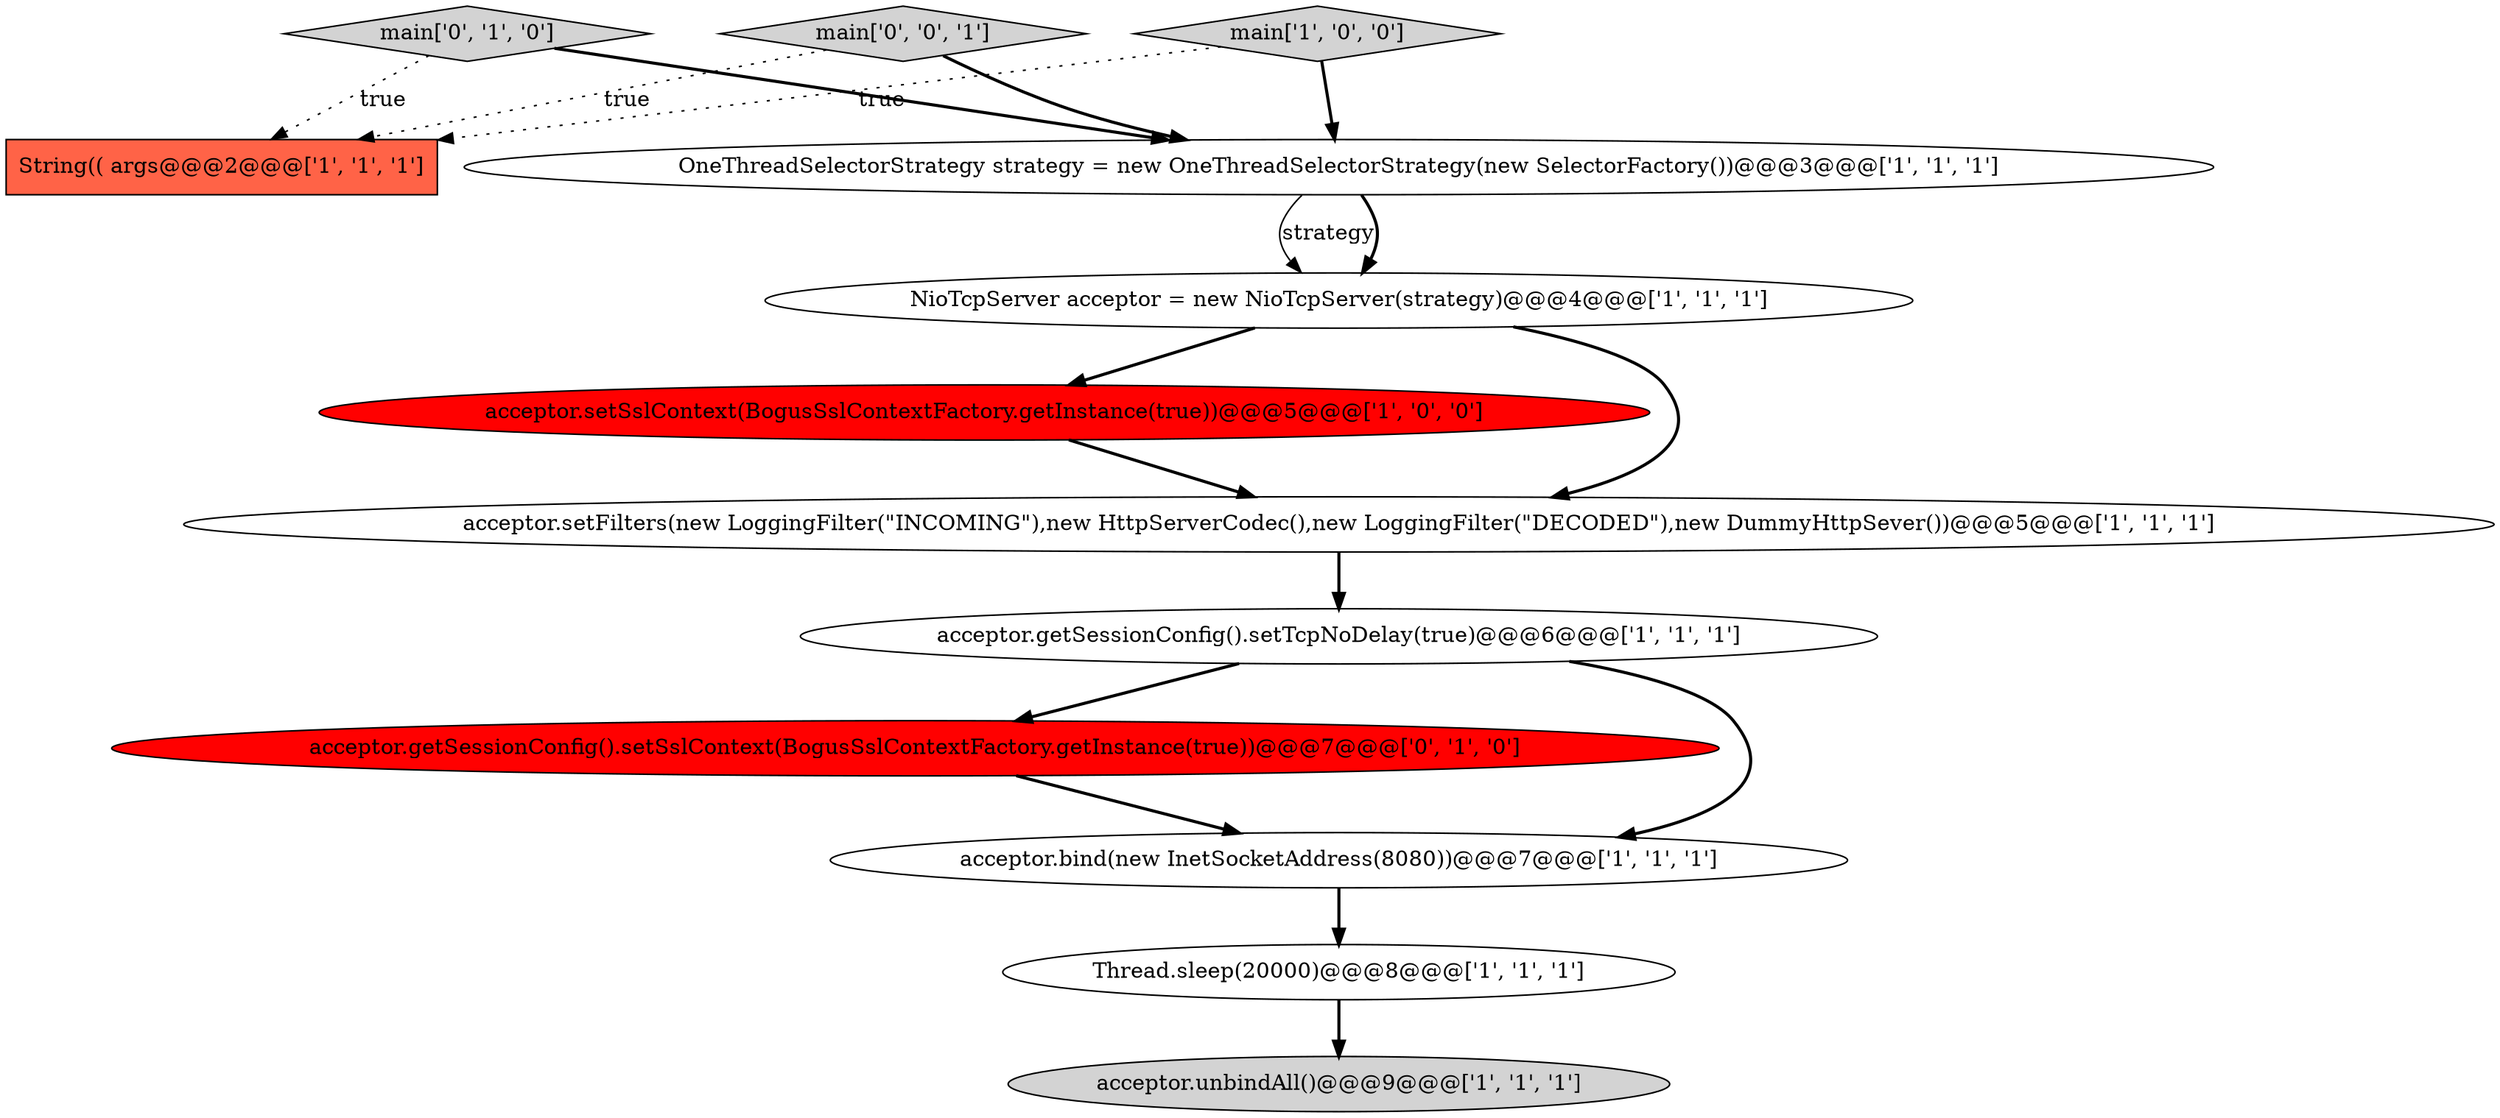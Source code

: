 digraph {
6 [style = filled, label = "OneThreadSelectorStrategy strategy = new OneThreadSelectorStrategy(new SelectorFactory())@@@3@@@['1', '1', '1']", fillcolor = white, shape = ellipse image = "AAA0AAABBB1BBB"];
1 [style = filled, label = "String(( args@@@2@@@['1', '1', '1']", fillcolor = tomato, shape = box image = "AAA0AAABBB1BBB"];
10 [style = filled, label = "acceptor.getSessionConfig().setSslContext(BogusSslContextFactory.getInstance(true))@@@7@@@['0', '1', '0']", fillcolor = red, shape = ellipse image = "AAA1AAABBB2BBB"];
3 [style = filled, label = "acceptor.bind(new InetSocketAddress(8080))@@@7@@@['1', '1', '1']", fillcolor = white, shape = ellipse image = "AAA0AAABBB1BBB"];
8 [style = filled, label = "acceptor.setFilters(new LoggingFilter(\"INCOMING\"),new HttpServerCodec(),new LoggingFilter(\"DECODED\"),new DummyHttpSever())@@@5@@@['1', '1', '1']", fillcolor = white, shape = ellipse image = "AAA0AAABBB1BBB"];
9 [style = filled, label = "Thread.sleep(20000)@@@8@@@['1', '1', '1']", fillcolor = white, shape = ellipse image = "AAA0AAABBB1BBB"];
5 [style = filled, label = "acceptor.getSessionConfig().setTcpNoDelay(true)@@@6@@@['1', '1', '1']", fillcolor = white, shape = ellipse image = "AAA0AAABBB1BBB"];
0 [style = filled, label = "acceptor.unbindAll()@@@9@@@['1', '1', '1']", fillcolor = lightgray, shape = ellipse image = "AAA0AAABBB1BBB"];
7 [style = filled, label = "acceptor.setSslContext(BogusSslContextFactory.getInstance(true))@@@5@@@['1', '0', '0']", fillcolor = red, shape = ellipse image = "AAA1AAABBB1BBB"];
11 [style = filled, label = "main['0', '1', '0']", fillcolor = lightgray, shape = diamond image = "AAA0AAABBB2BBB"];
4 [style = filled, label = "main['1', '0', '0']", fillcolor = lightgray, shape = diamond image = "AAA0AAABBB1BBB"];
12 [style = filled, label = "main['0', '0', '1']", fillcolor = lightgray, shape = diamond image = "AAA0AAABBB3BBB"];
2 [style = filled, label = "NioTcpServer acceptor = new NioTcpServer(strategy)@@@4@@@['1', '1', '1']", fillcolor = white, shape = ellipse image = "AAA0AAABBB1BBB"];
5->3 [style = bold, label=""];
3->9 [style = bold, label=""];
5->10 [style = bold, label=""];
11->6 [style = bold, label=""];
6->2 [style = solid, label="strategy"];
10->3 [style = bold, label=""];
12->1 [style = dotted, label="true"];
2->7 [style = bold, label=""];
9->0 [style = bold, label=""];
8->5 [style = bold, label=""];
7->8 [style = bold, label=""];
12->6 [style = bold, label=""];
4->6 [style = bold, label=""];
4->1 [style = dotted, label="true"];
11->1 [style = dotted, label="true"];
2->8 [style = bold, label=""];
6->2 [style = bold, label=""];
}
